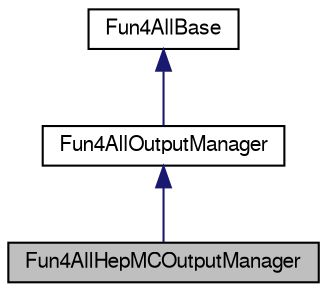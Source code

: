 digraph "Fun4AllHepMCOutputManager"
{
  bgcolor="transparent";
  edge [fontname="FreeSans",fontsize="10",labelfontname="FreeSans",labelfontsize="10"];
  node [fontname="FreeSans",fontsize="10",shape=record];
  Node1 [label="Fun4AllHepMCOutputManager",height=0.2,width=0.4,color="black", fillcolor="grey75", style="filled" fontcolor="black"];
  Node2 -> Node1 [dir="back",color="midnightblue",fontsize="10",style="solid",fontname="FreeSans"];
  Node2 [label="Fun4AllOutputManager",height=0.2,width=0.4,color="black",URL="$d8/d77/classFun4AllOutputManager.html"];
  Node3 -> Node2 [dir="back",color="midnightblue",fontsize="10",style="solid",fontname="FreeSans"];
  Node3 [label="Fun4AllBase",height=0.2,width=0.4,color="black",URL="$d5/dec/classFun4AllBase.html"];
}
